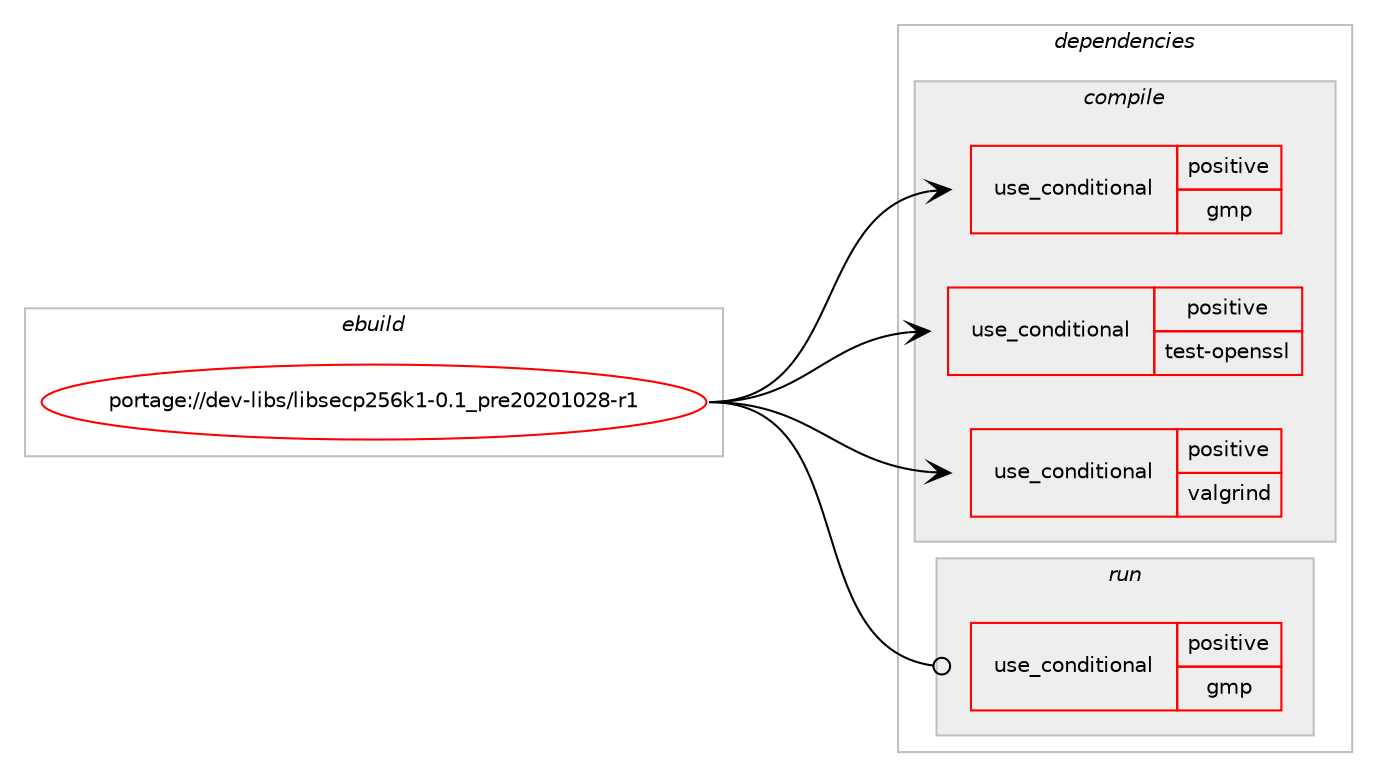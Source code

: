 digraph prolog {

# *************
# Graph options
# *************

newrank=true;
concentrate=true;
compound=true;
graph [rankdir=LR,fontname=Helvetica,fontsize=10,ranksep=1.5];#, ranksep=2.5, nodesep=0.2];
edge  [arrowhead=vee];
node  [fontname=Helvetica,fontsize=10];

# **********
# The ebuild
# **********

subgraph cluster_leftcol {
color=gray;
rank=same;
label=<<i>ebuild</i>>;
id [label="portage://dev-libs/libsecp256k1-0.1_pre20201028-r1", color=red, width=4, href="../dev-libs/libsecp256k1-0.1_pre20201028-r1.svg"];
}

# ****************
# The dependencies
# ****************

subgraph cluster_midcol {
color=gray;
label=<<i>dependencies</i>>;
subgraph cluster_compile {
fillcolor="#eeeeee";
style=filled;
label=<<i>compile</i>>;
subgraph cond26496 {
dependency56447 [label=<<TABLE BORDER="0" CELLBORDER="1" CELLSPACING="0" CELLPADDING="4"><TR><TD ROWSPAN="3" CELLPADDING="10">use_conditional</TD></TR><TR><TD>positive</TD></TR><TR><TD>gmp</TD></TR></TABLE>>, shape=none, color=red];
# *** BEGIN UNKNOWN DEPENDENCY TYPE (TODO) ***
# dependency56447 -> package_dependency(portage://dev-libs/libsecp256k1-0.1_pre20201028-r1,install,no,dev-libs,gmp,none,[,,],[slot(0),equal],[])
# *** END UNKNOWN DEPENDENCY TYPE (TODO) ***

}
id:e -> dependency56447:w [weight=20,style="solid",arrowhead="vee"];
subgraph cond26497 {
dependency56448 [label=<<TABLE BORDER="0" CELLBORDER="1" CELLSPACING="0" CELLPADDING="4"><TR><TD ROWSPAN="3" CELLPADDING="10">use_conditional</TD></TR><TR><TD>positive</TD></TR><TR><TD>test-openssl</TD></TR></TABLE>>, shape=none, color=red];
# *** BEGIN UNKNOWN DEPENDENCY TYPE (TODO) ***
# dependency56448 -> package_dependency(portage://dev-libs/libsecp256k1-0.1_pre20201028-r1,install,no,dev-libs,openssl,none,[,,],[slot(0)],[])
# *** END UNKNOWN DEPENDENCY TYPE (TODO) ***

}
id:e -> dependency56448:w [weight=20,style="solid",arrowhead="vee"];
subgraph cond26498 {
dependency56449 [label=<<TABLE BORDER="0" CELLBORDER="1" CELLSPACING="0" CELLPADDING="4"><TR><TD ROWSPAN="3" CELLPADDING="10">use_conditional</TD></TR><TR><TD>positive</TD></TR><TR><TD>valgrind</TD></TR></TABLE>>, shape=none, color=red];
# *** BEGIN UNKNOWN DEPENDENCY TYPE (TODO) ***
# dependency56449 -> package_dependency(portage://dev-libs/libsecp256k1-0.1_pre20201028-r1,install,no,dev-debug,valgrind,none,[,,],[],[])
# *** END UNKNOWN DEPENDENCY TYPE (TODO) ***

}
id:e -> dependency56449:w [weight=20,style="solid",arrowhead="vee"];
# *** BEGIN UNKNOWN DEPENDENCY TYPE (TODO) ***
# id -> package_dependency(portage://dev-libs/libsecp256k1-0.1_pre20201028-r1,install,no,virtual,pkgconfig,none,[,,],[],[])
# *** END UNKNOWN DEPENDENCY TYPE (TODO) ***

}
subgraph cluster_compileandrun {
fillcolor="#eeeeee";
style=filled;
label=<<i>compile and run</i>>;
}
subgraph cluster_run {
fillcolor="#eeeeee";
style=filled;
label=<<i>run</i>>;
subgraph cond26499 {
dependency56450 [label=<<TABLE BORDER="0" CELLBORDER="1" CELLSPACING="0" CELLPADDING="4"><TR><TD ROWSPAN="3" CELLPADDING="10">use_conditional</TD></TR><TR><TD>positive</TD></TR><TR><TD>gmp</TD></TR></TABLE>>, shape=none, color=red];
# *** BEGIN UNKNOWN DEPENDENCY TYPE (TODO) ***
# dependency56450 -> package_dependency(portage://dev-libs/libsecp256k1-0.1_pre20201028-r1,run,no,dev-libs,gmp,none,[,,],[slot(0),equal],[])
# *** END UNKNOWN DEPENDENCY TYPE (TODO) ***

}
id:e -> dependency56450:w [weight=20,style="solid",arrowhead="odot"];
}
}

# **************
# The candidates
# **************

subgraph cluster_choices {
rank=same;
color=gray;
label=<<i>candidates</i>>;

}

}
